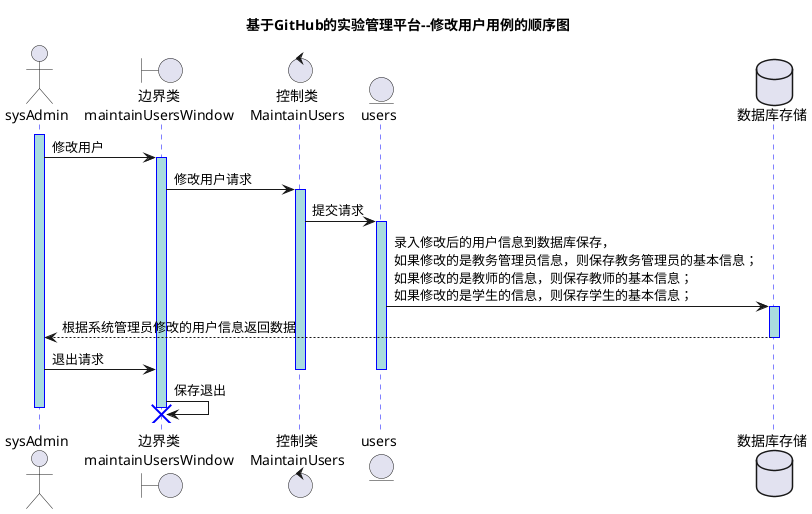 @startuml
title 基于GitHub的实验管理平台--修改用户用例的顺序图
actor sysAdmin as SA
boundary "边界类\nmaintainUsersWindow" as MUW
control "控制类\nMaintainUsers" as MU
entity users as U
database 数据库存储 as SH

activate SA
SA -> MUW: 修改用户
activate MUW
MUW -> MU: 修改用户请求
activate MU
MU -> U: 提交请求
activate U
U -> SH: 录入修改后的用户信息到数据库保存，\n如果修改的是教务管理员信息，则保存教务管理员的基本信息；\n如果修改的是教师的信息，则保存教师的基本信息；\n如果修改的是学生的信息，则保存学生的基本信息；
activate SH
SH --> SA:根据系统管理员修改的用户信息返回数据
deactivate SH

SA -> MUW: 退出请求
deactivate U
deactivate MU
MUW -> MUW: 保存退出
deactivate SA
destroy MUW

skinparam sequence {
	ArrowColor DeepSkyBlue
	ActorBorderColor DeepSkyBlue
	LifeLineBorderColor blue
	LifeLineBackgroundColor #A9DCDF

	ParticipantBorderColor DeepSkyBlue
	ParticipantBackgroundColor DodgerBlue
	ParticipantFontName Impact
	ParticipantFontSize 17
	ParticipantFontColor #A9DCDF

	ActorBackgroundColor aqua
	ActorFontSize 17
	ActorFontName Aapex
}

@enduml